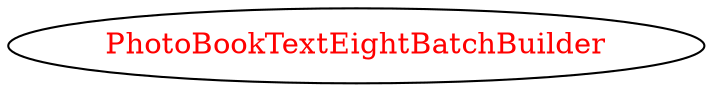 digraph dependencyGraph {
 concentrate=true;
 ranksep="2.0";
 rankdir="LR"; 
 splines="ortho";
"PhotoBookTextEightBatchBuilder" [fontcolor="red"];
}
